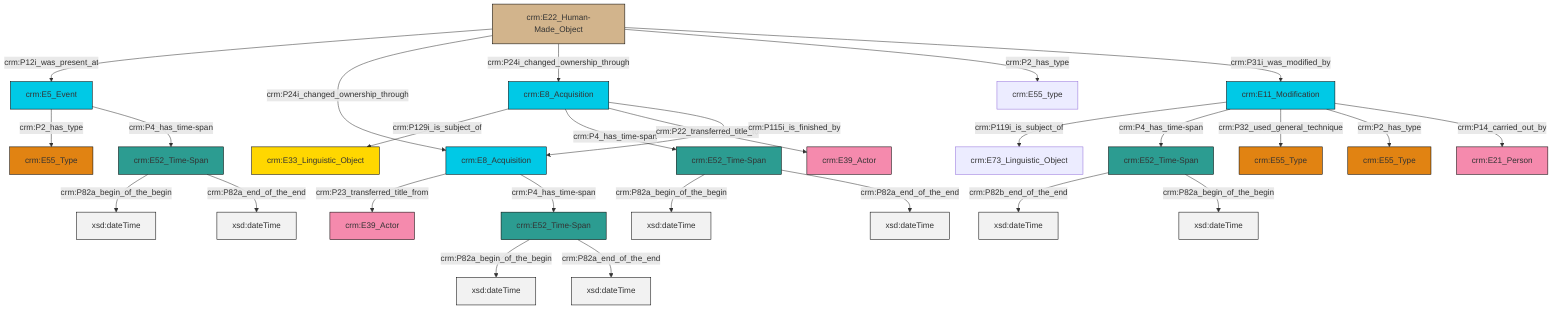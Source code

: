 graph TD
classDef Literal fill:#f2f2f2,stroke:#000000;
classDef CRM_Entity fill:#FFFFFF,stroke:#000000;
classDef Temporal_Entity fill:#00C9E6, stroke:#000000;
classDef Type fill:#E18312, stroke:#000000;
classDef Time-Span fill:#2C9C91, stroke:#000000;
classDef Appellation fill:#FFEB7F, stroke:#000000;
classDef Place fill:#008836, stroke:#000000;
classDef Persistent_Item fill:#B266B2, stroke:#000000;
classDef Conceptual_Object fill:#FFD700, stroke:#000000;
classDef Physical_Thing fill:#D2B48C, stroke:#000000;
classDef Actor fill:#f58aad, stroke:#000000;
classDef PC_Classes fill:#4ce600, stroke:#000000;
classDef Multi fill:#cccccc,stroke:#000000;

0["crm:E22_Human-Made_Object"]:::Physical_Thing -->|crm:P12i_was_present_at| 4["crm:E5_Event"]:::Temporal_Entity
5["crm:E52_Time-Span"]:::Time-Span -->|crm:P82b_end_of_the_end| 6[xsd:dateTime]:::Literal
11["crm:E52_Time-Span"]:::Time-Span -->|crm:P82a_begin_of_the_begin| 12[xsd:dateTime]:::Literal
11["crm:E52_Time-Span"]:::Time-Span -->|crm:P82a_end_of_the_end| 13[xsd:dateTime]:::Literal
9["crm:E8_Acquisition"]:::Temporal_Entity -->|crm:P129i_is_subject_of| 14["crm:E33_Linguistic_Object"]:::Conceptual_Object
17["crm:E52_Time-Span"]:::Time-Span -->|crm:P82a_begin_of_the_begin| 18[xsd:dateTime]:::Literal
17["crm:E52_Time-Span"]:::Time-Span -->|crm:P82a_end_of_the_end| 19[xsd:dateTime]:::Literal
22["crm:E11_Modification"]:::Temporal_Entity -->|crm:P119i_is_subject_of| 7["crm:E73_Linguistic_Object"]:::Default
15["crm:E8_Acquisition"]:::Temporal_Entity -->|crm:P23_transferred_title_from| 23["crm:E39_Actor"]:::Actor
9["crm:E8_Acquisition"]:::Temporal_Entity -->|crm:P4_has_time-span| 17["crm:E52_Time-Span"]:::Time-Span
4["crm:E5_Event"]:::Temporal_Entity -->|crm:P2_has_type| 31["crm:E55_Type"]:::Type
22["crm:E11_Modification"]:::Temporal_Entity -->|crm:P4_has_time-span| 5["crm:E52_Time-Span"]:::Time-Span
27["crm:E52_Time-Span"]:::Time-Span -->|crm:P82a_begin_of_the_begin| 33[xsd:dateTime]:::Literal
27["crm:E52_Time-Span"]:::Time-Span -->|crm:P82a_end_of_the_end| 34[xsd:dateTime]:::Literal
5["crm:E52_Time-Span"]:::Time-Span -->|crm:P82a_begin_of_the_begin| 35[xsd:dateTime]:::Literal
0["crm:E22_Human-Made_Object"]:::Physical_Thing -->|crm:P24i_changed_ownership_through| 15["crm:E8_Acquisition"]:::Temporal_Entity
0["crm:E22_Human-Made_Object"]:::Physical_Thing -->|crm:P24i_changed_ownership_through| 9["crm:E8_Acquisition"]:::Temporal_Entity
22["crm:E11_Modification"]:::Temporal_Entity -->|crm:P32_used_general_technique| 2["crm:E55_Type"]:::Type
9["crm:E8_Acquisition"]:::Temporal_Entity -->|crm:P22_transferred_title_to| 29["crm:E39_Actor"]:::Actor
4["crm:E5_Event"]:::Temporal_Entity -->|crm:P4_has_time-span| 11["crm:E52_Time-Span"]:::Time-Span
22["crm:E11_Modification"]:::Temporal_Entity -->|crm:P2_has_type| 37["crm:E55_Type"]:::Type
0["crm:E22_Human-Made_Object"]:::Physical_Thing -->|crm:P2_has_type| 24["crm:E55_type"]:::Default
9["crm:E8_Acquisition"]:::Temporal_Entity -->|crm:P115i_is_finished_by| 15["crm:E8_Acquisition"]:::Temporal_Entity
0["crm:E22_Human-Made_Object"]:::Physical_Thing -->|crm:P31i_was_modified_by| 22["crm:E11_Modification"]:::Temporal_Entity
22["crm:E11_Modification"]:::Temporal_Entity -->|crm:P14_carried_out_by| 20["crm:E21_Person"]:::Actor
15["crm:E8_Acquisition"]:::Temporal_Entity -->|crm:P4_has_time-span| 27["crm:E52_Time-Span"]:::Time-Span